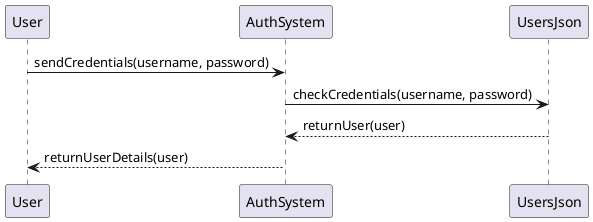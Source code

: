 @startuml
participant User
participant AuthSystem
participant UsersJson

User -> AuthSystem : sendCredentials(username, password)
AuthSystem -> UsersJson : checkCredentials(username, password)
UsersJson --> AuthSystem : returnUser(user)
AuthSystem --> User : returnUserDetails(user)
@enduml